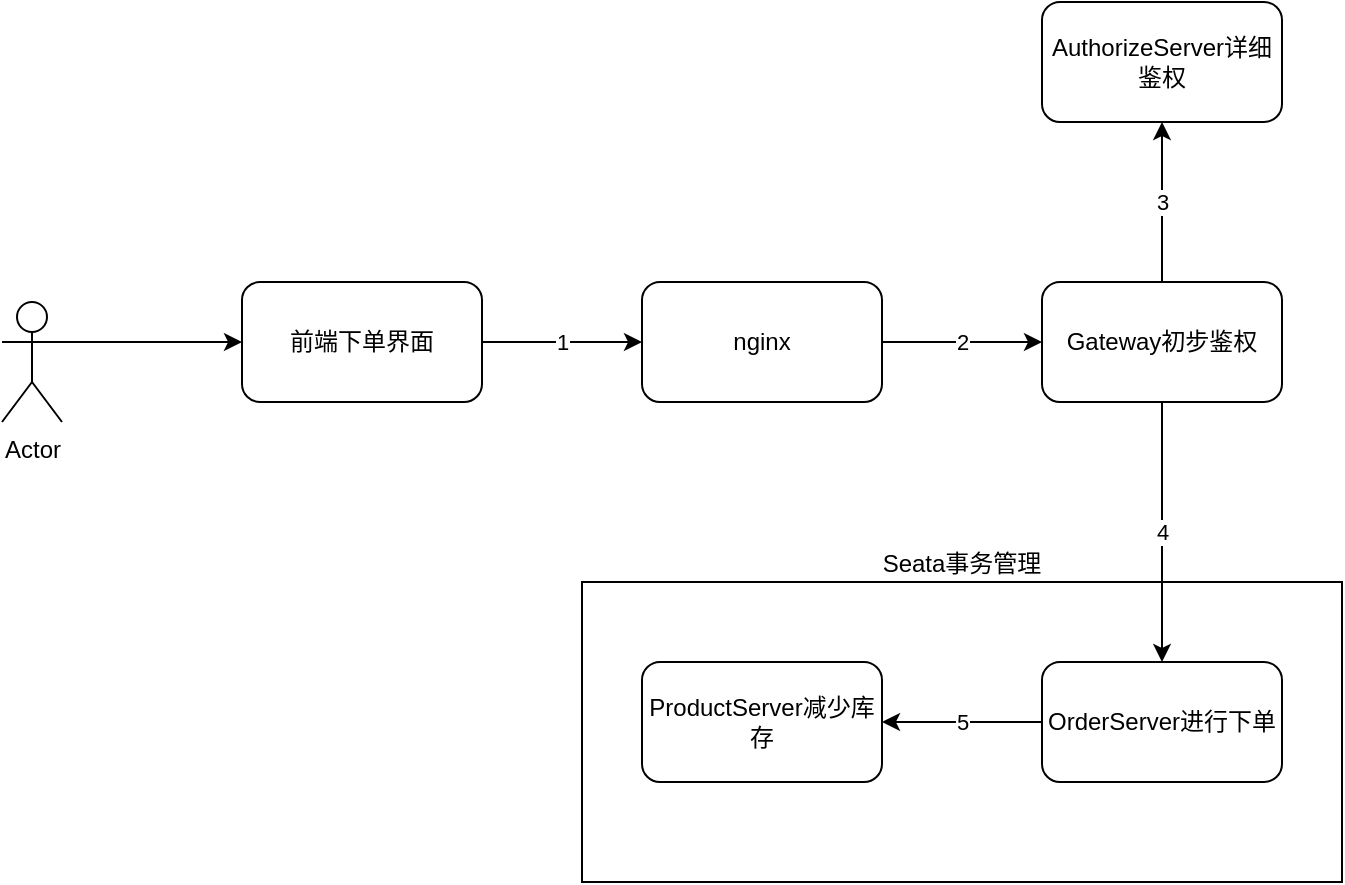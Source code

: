 <mxfile version="13.7.3" type="device"><diagram id="5IBmfKDeHYXXx6-TGPa-" name="第 1 页"><mxGraphModel dx="1088" dy="968" grid="1" gridSize="10" guides="1" tooltips="1" connect="1" arrows="1" fold="1" page="1" pageScale="1" pageWidth="827" pageHeight="1169" math="0" shadow="0"><root><mxCell id="0"/><mxCell id="1" parent="0"/><mxCell id="oRj7m8vVZstxDdcnZial-2" style="edgeStyle=orthogonalEdgeStyle;rounded=0;orthogonalLoop=1;jettySize=auto;html=1;exitX=1;exitY=0.333;exitDx=0;exitDy=0;exitPerimeter=0;entryX=0;entryY=0.5;entryDx=0;entryDy=0;" edge="1" parent="1" source="oRj7m8vVZstxDdcnZial-1" target="oRj7m8vVZstxDdcnZial-3"><mxGeometry relative="1" as="geometry"><mxPoint x="240" y="370" as="targetPoint"/></mxGeometry></mxCell><mxCell id="oRj7m8vVZstxDdcnZial-1" value="Actor" style="shape=umlActor;verticalLabelPosition=bottom;verticalAlign=top;html=1;outlineConnect=0;" vertex="1" parent="1"><mxGeometry x="100" y="350" width="30" height="60" as="geometry"/></mxCell><mxCell id="oRj7m8vVZstxDdcnZial-4" value="1" style="edgeStyle=orthogonalEdgeStyle;rounded=0;orthogonalLoop=1;jettySize=auto;html=1;entryX=0;entryY=0.5;entryDx=0;entryDy=0;" edge="1" parent="1" source="oRj7m8vVZstxDdcnZial-3" target="oRj7m8vVZstxDdcnZial-5"><mxGeometry relative="1" as="geometry"><mxPoint x="450" y="370" as="targetPoint"/></mxGeometry></mxCell><mxCell id="oRj7m8vVZstxDdcnZial-3" value="前端下单界面" style="rounded=1;whiteSpace=wrap;html=1;" vertex="1" parent="1"><mxGeometry x="220" y="340" width="120" height="60" as="geometry"/></mxCell><mxCell id="oRj7m8vVZstxDdcnZial-8" value="2" style="edgeStyle=orthogonalEdgeStyle;rounded=0;orthogonalLoop=1;jettySize=auto;html=1;" edge="1" parent="1" source="oRj7m8vVZstxDdcnZial-5" target="oRj7m8vVZstxDdcnZial-7"><mxGeometry relative="1" as="geometry"/></mxCell><mxCell id="oRj7m8vVZstxDdcnZial-5" value="nginx" style="rounded=1;whiteSpace=wrap;html=1;" vertex="1" parent="1"><mxGeometry x="420" y="340" width="120" height="60" as="geometry"/></mxCell><mxCell id="oRj7m8vVZstxDdcnZial-10" value="3" style="edgeStyle=orthogonalEdgeStyle;rounded=0;orthogonalLoop=1;jettySize=auto;html=1;" edge="1" parent="1" source="oRj7m8vVZstxDdcnZial-7" target="oRj7m8vVZstxDdcnZial-9"><mxGeometry relative="1" as="geometry"/></mxCell><mxCell id="oRj7m8vVZstxDdcnZial-7" value="Gateway初步鉴权" style="whiteSpace=wrap;html=1;rounded=1;" vertex="1" parent="1"><mxGeometry x="620" y="340" width="120" height="60" as="geometry"/></mxCell><mxCell id="oRj7m8vVZstxDdcnZial-9" value="AuthorizeServer详细鉴权" style="whiteSpace=wrap;html=1;rounded=1;" vertex="1" parent="1"><mxGeometry x="620" y="200" width="120" height="60" as="geometry"/></mxCell><mxCell id="oRj7m8vVZstxDdcnZial-17" value="" style="group" vertex="1" connectable="0" parent="1"><mxGeometry x="390" y="490" width="380" height="150" as="geometry"/></mxCell><mxCell id="oRj7m8vVZstxDdcnZial-16" value="Seata事务管理" style="rounded=0;whiteSpace=wrap;html=1;container=1;verticalAlign=bottom;align=center;labelPosition=center;verticalLabelPosition=top;" vertex="1" parent="oRj7m8vVZstxDdcnZial-17"><mxGeometry width="380" height="150" as="geometry"><mxRectangle x="390" y="440" width="50" height="40" as="alternateBounds"/></mxGeometry></mxCell><mxCell id="oRj7m8vVZstxDdcnZial-12" value="OrderServer进行下单" style="whiteSpace=wrap;html=1;rounded=1;" vertex="1" parent="oRj7m8vVZstxDdcnZial-17"><mxGeometry x="230" y="40" width="120" height="60" as="geometry"/></mxCell><mxCell id="oRj7m8vVZstxDdcnZial-14" value="ProductServer减少库存" style="whiteSpace=wrap;html=1;rounded=1;" vertex="1" parent="oRj7m8vVZstxDdcnZial-17"><mxGeometry x="30" y="40" width="120" height="60" as="geometry"/></mxCell><mxCell id="oRj7m8vVZstxDdcnZial-15" value="5" style="edgeStyle=orthogonalEdgeStyle;rounded=0;orthogonalLoop=1;jettySize=auto;html=1;" edge="1" parent="oRj7m8vVZstxDdcnZial-17" source="oRj7m8vVZstxDdcnZial-12" target="oRj7m8vVZstxDdcnZial-14"><mxGeometry relative="1" as="geometry"/></mxCell><mxCell id="oRj7m8vVZstxDdcnZial-13" value="4" style="edgeStyle=orthogonalEdgeStyle;rounded=0;orthogonalLoop=1;jettySize=auto;html=1;" edge="1" parent="1" source="oRj7m8vVZstxDdcnZial-7" target="oRj7m8vVZstxDdcnZial-12"><mxGeometry relative="1" as="geometry"/></mxCell></root></mxGraphModel></diagram></mxfile>